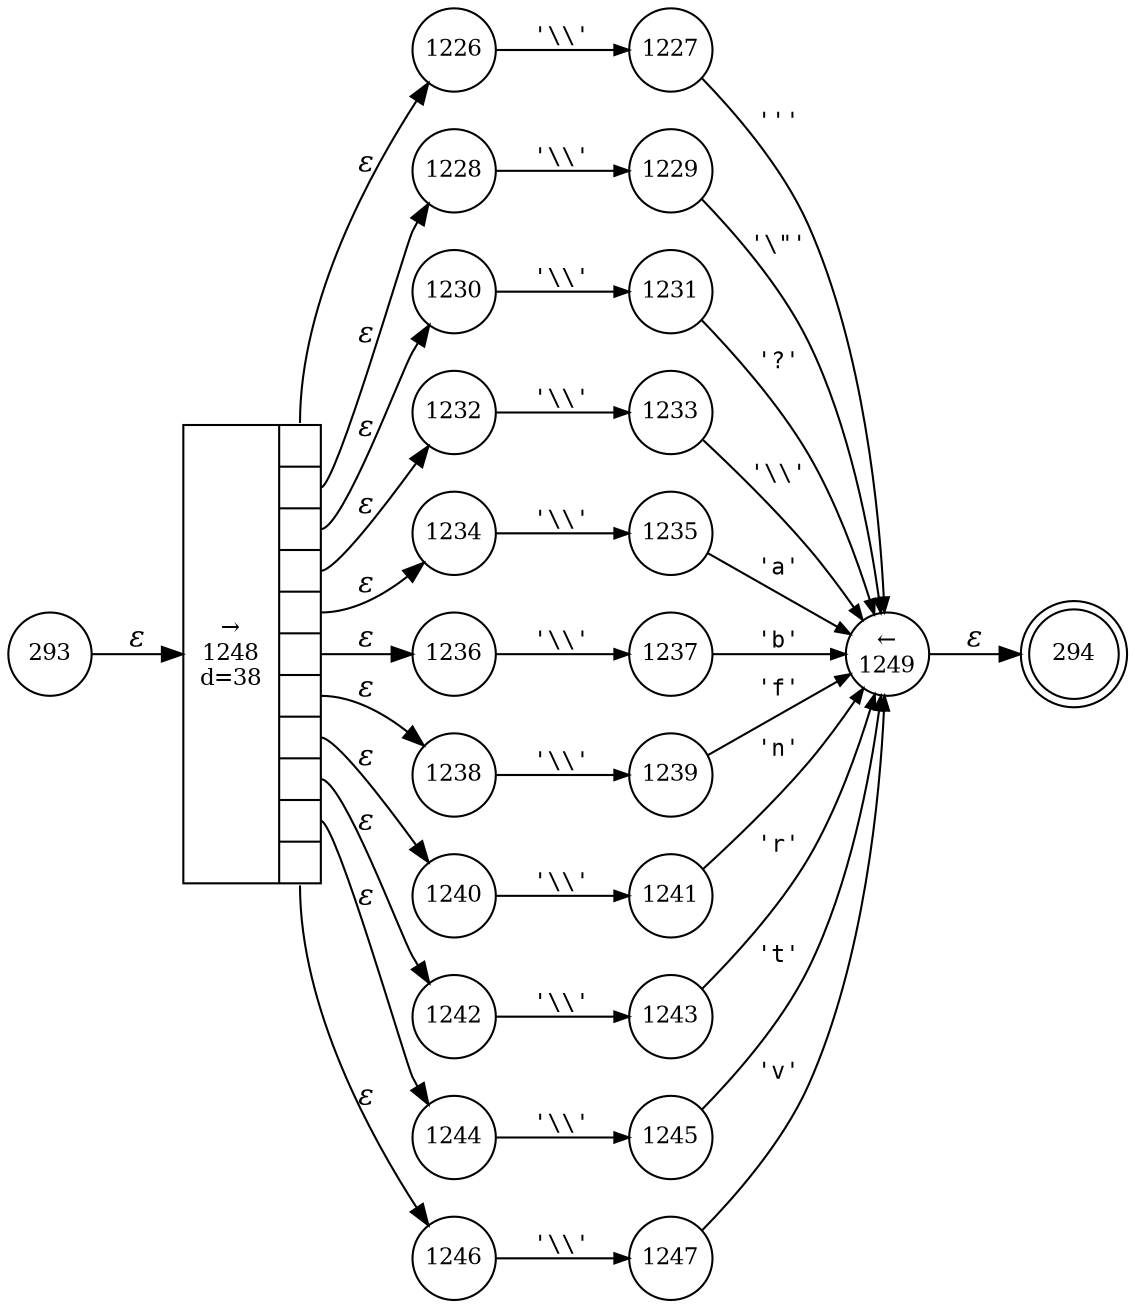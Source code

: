digraph ATN {
rankdir=LR;
s294[fontsize=11, label="294", shape=doublecircle, fixedsize=true, width=.6];
s1226[fontsize=11,label="1226", shape=circle, fixedsize=true, width=.55, peripheries=1];
s1227[fontsize=11,label="1227", shape=circle, fixedsize=true, width=.55, peripheries=1];
s1228[fontsize=11,label="1228", shape=circle, fixedsize=true, width=.55, peripheries=1];
s1229[fontsize=11,label="1229", shape=circle, fixedsize=true, width=.55, peripheries=1];
s1230[fontsize=11,label="1230", shape=circle, fixedsize=true, width=.55, peripheries=1];
s1231[fontsize=11,label="1231", shape=circle, fixedsize=true, width=.55, peripheries=1];
s1232[fontsize=11,label="1232", shape=circle, fixedsize=true, width=.55, peripheries=1];
s1233[fontsize=11,label="1233", shape=circle, fixedsize=true, width=.55, peripheries=1];
s1234[fontsize=11,label="1234", shape=circle, fixedsize=true, width=.55, peripheries=1];
s1235[fontsize=11,label="1235", shape=circle, fixedsize=true, width=.55, peripheries=1];
s1236[fontsize=11,label="1236", shape=circle, fixedsize=true, width=.55, peripheries=1];
s1237[fontsize=11,label="1237", shape=circle, fixedsize=true, width=.55, peripheries=1];
s1238[fontsize=11,label="1238", shape=circle, fixedsize=true, width=.55, peripheries=1];
s1239[fontsize=11,label="1239", shape=circle, fixedsize=true, width=.55, peripheries=1];
s1240[fontsize=11,label="1240", shape=circle, fixedsize=true, width=.55, peripheries=1];
s1241[fontsize=11,label="1241", shape=circle, fixedsize=true, width=.55, peripheries=1];
s1242[fontsize=11,label="1242", shape=circle, fixedsize=true, width=.55, peripheries=1];
s1243[fontsize=11,label="1243", shape=circle, fixedsize=true, width=.55, peripheries=1];
s1244[fontsize=11,label="1244", shape=circle, fixedsize=true, width=.55, peripheries=1];
s1245[fontsize=11,label="1245", shape=circle, fixedsize=true, width=.55, peripheries=1];
s1246[fontsize=11,label="1246", shape=circle, fixedsize=true, width=.55, peripheries=1];
s1247[fontsize=11,label="1247", shape=circle, fixedsize=true, width=.55, peripheries=1];
s1248[fontsize=11,label="{&rarr;\n1248\nd=38|{<p0>|<p1>|<p2>|<p3>|<p4>|<p5>|<p6>|<p7>|<p8>|<p9>|<p10>}}", shape=record, fixedsize=false, peripheries=1];
s1249[fontsize=11,label="&larr;\n1249", shape=circle, fixedsize=true, width=.55, peripheries=1];
s293[fontsize=11,label="293", shape=circle, fixedsize=true, width=.55, peripheries=1];
s293 -> s1248 [fontname="Times-Italic", label="&epsilon;"];
s1248:p0 -> s1226 [fontname="Times-Italic", label="&epsilon;"];
s1248:p1 -> s1228 [fontname="Times-Italic", label="&epsilon;"];
s1248:p2 -> s1230 [fontname="Times-Italic", label="&epsilon;"];
s1248:p3 -> s1232 [fontname="Times-Italic", label="&epsilon;"];
s1248:p4 -> s1234 [fontname="Times-Italic", label="&epsilon;"];
s1248:p5 -> s1236 [fontname="Times-Italic", label="&epsilon;"];
s1248:p6 -> s1238 [fontname="Times-Italic", label="&epsilon;"];
s1248:p7 -> s1240 [fontname="Times-Italic", label="&epsilon;"];
s1248:p8 -> s1242 [fontname="Times-Italic", label="&epsilon;"];
s1248:p9 -> s1244 [fontname="Times-Italic", label="&epsilon;"];
s1248:p10 -> s1246 [fontname="Times-Italic", label="&epsilon;"];
s1226 -> s1227 [fontsize=11, fontname="Courier", arrowsize=.7, label = "'\\\\'", arrowhead = normal];
s1228 -> s1229 [fontsize=11, fontname="Courier", arrowsize=.7, label = "'\\\\'", arrowhead = normal];
s1230 -> s1231 [fontsize=11, fontname="Courier", arrowsize=.7, label = "'\\\\'", arrowhead = normal];
s1232 -> s1233 [fontsize=11, fontname="Courier", arrowsize=.7, label = "'\\\\'", arrowhead = normal];
s1234 -> s1235 [fontsize=11, fontname="Courier", arrowsize=.7, label = "'\\\\'", arrowhead = normal];
s1236 -> s1237 [fontsize=11, fontname="Courier", arrowsize=.7, label = "'\\\\'", arrowhead = normal];
s1238 -> s1239 [fontsize=11, fontname="Courier", arrowsize=.7, label = "'\\\\'", arrowhead = normal];
s1240 -> s1241 [fontsize=11, fontname="Courier", arrowsize=.7, label = "'\\\\'", arrowhead = normal];
s1242 -> s1243 [fontsize=11, fontname="Courier", arrowsize=.7, label = "'\\\\'", arrowhead = normal];
s1244 -> s1245 [fontsize=11, fontname="Courier", arrowsize=.7, label = "'\\\\'", arrowhead = normal];
s1246 -> s1247 [fontsize=11, fontname="Courier", arrowsize=.7, label = "'\\\\'", arrowhead = normal];
s1227 -> s1249 [fontsize=11, fontname="Courier", arrowsize=.7, label = "'''", arrowhead = normal];
s1229 -> s1249 [fontsize=11, fontname="Courier", arrowsize=.7, label = "'\\\"'", arrowhead = normal];
s1231 -> s1249 [fontsize=11, fontname="Courier", arrowsize=.7, label = "'?'", arrowhead = normal];
s1233 -> s1249 [fontsize=11, fontname="Courier", arrowsize=.7, label = "'\\\\'", arrowhead = normal];
s1235 -> s1249 [fontsize=11, fontname="Courier", arrowsize=.7, label = "'a'", arrowhead = normal];
s1237 -> s1249 [fontsize=11, fontname="Courier", arrowsize=.7, label = "'b'", arrowhead = normal];
s1239 -> s1249 [fontsize=11, fontname="Courier", arrowsize=.7, label = "'f'", arrowhead = normal];
s1241 -> s1249 [fontsize=11, fontname="Courier", arrowsize=.7, label = "'n'", arrowhead = normal];
s1243 -> s1249 [fontsize=11, fontname="Courier", arrowsize=.7, label = "'r'", arrowhead = normal];
s1245 -> s1249 [fontsize=11, fontname="Courier", arrowsize=.7, label = "'t'", arrowhead = normal];
s1247 -> s1249 [fontsize=11, fontname="Courier", arrowsize=.7, label = "'v'", arrowhead = normal];
s1249 -> s294 [fontname="Times-Italic", label="&epsilon;"];
}